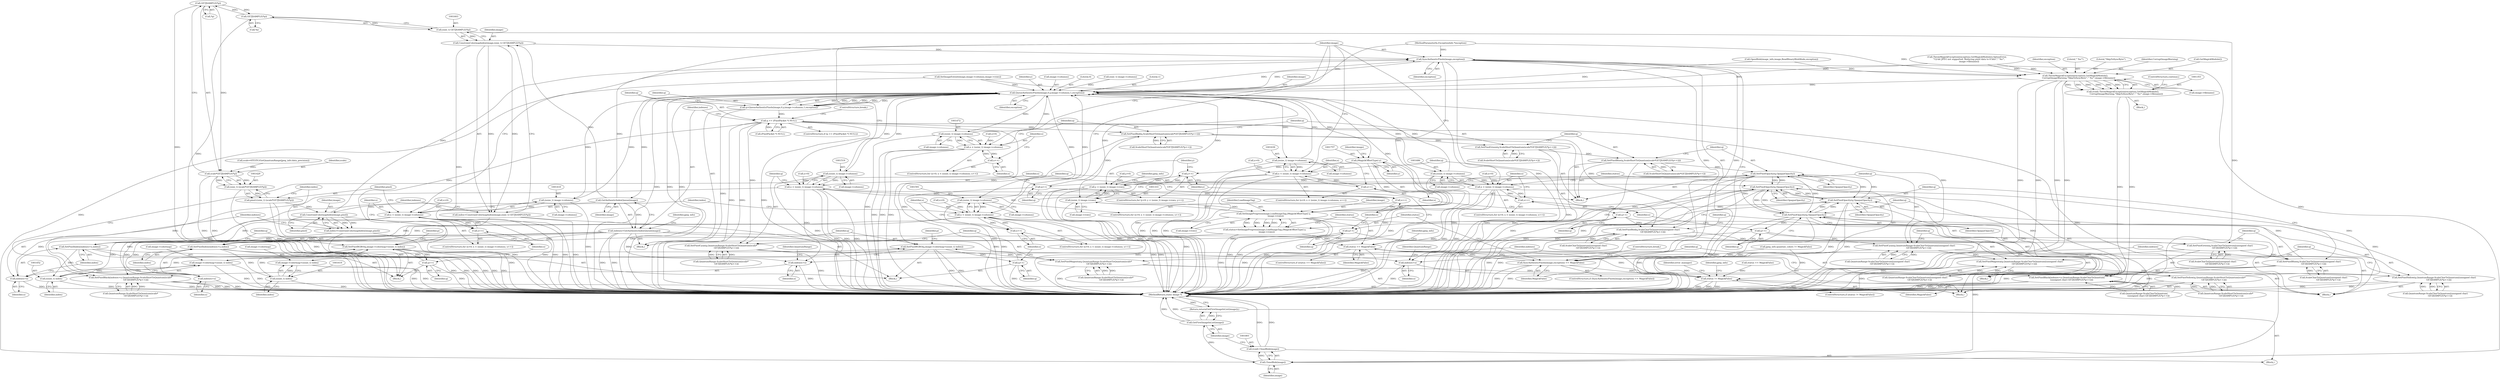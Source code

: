 digraph "0_ImageMagick_f6e9d0d9955e85bdd7540b251cd50d598dacc5e6_29@pointer" {
"1001432" [label="(Call,GETJSAMPLE(*p))"];
"1001604" [label="(Call,GETJSAMPLE(*p))"];
"1001432" [label="(Call,GETJSAMPLE(*p))"];
"1001430" [label="(Call,scale*GETJSAMPLE(*p))"];
"1001428" [label="(Call,(size_t) (scale*GETJSAMPLE(*p)))"];
"1001426" [label="(Call,pixel=(size_t) (scale*GETJSAMPLE(*p)))"];
"1001437" [label="(Call,ConstrainColormapIndex(image,pixel))"];
"1001435" [label="(Call,index=ConstrainColormapIndex(image,pixel))"];
"1001440" [label="(Call,SetPixelIndex(indexes+x,index))"];
"1001451" [label="(Call,(ssize_t) index)"];
"1001445" [label="(Call,SetPixelRGBO(q,image->colormap+(ssize_t) index))"];
"1001456" [label="(Call,q++)"];
"1001447" [label="(Call,image->colormap+(ssize_t) index)"];
"1001746" [label="(Call,SyncAuthenticPixels(image,exception))"];
"1001354" [label="(Call,ThrowMagickException(exception,GetMagickModule(),\n          CorruptImageWarning,\"SkipToSyncByte\",\"`%s'\",image->filename))"];
"1001352" [label="(Call,(void) ThrowMagickException(exception,GetMagickModule(),\n          CorruptImageWarning,\"SkipToSyncByte\",\"`%s'\",image->filename))"];
"1001369" [label="(Call,QueueAuthenticPixels(image,0,y,image->columns,1,exception))"];
"1001367" [label="(Call,q=QueueAuthenticPixels(image,0,y,image->columns,1,exception))"];
"1001379" [label="(Call,q == (PixelPacket *) NULL)"];
"1001479" [label="(Call,SetPixelRed(q,ScaleShortToQuantum(scale*GETJSAMPLE(*p++))))"];
"1001488" [label="(Call,SetPixelGreen(q,ScaleShortToQuantum(scale*GETJSAMPLE(*p++))))"];
"1001497" [label="(Call,SetPixelBlue(q,ScaleShortToQuantum(scale*GETJSAMPLE(*p++))))"];
"1001506" [label="(Call,SetPixelOpacity(q,OpaqueOpacity))"];
"1001509" [label="(Call,q++)"];
"1001572" [label="(Call,SetPixelOpacity(q,OpaqueOpacity))"];
"1001575" [label="(Call,q++)"];
"1001526" [label="(Call,SetPixelCyan(q,QuantumRange-ScaleShortToQuantum(scale*\n                GETJSAMPLE(*p++))))"];
"1001537" [label="(Call,SetPixelMagenta(q,QuantumRange-ScaleShortToQuantum(scale*\n                GETJSAMPLE(*p++))))"];
"1001548" [label="(Call,SetPixelYellow(q,QuantumRange-ScaleShortToQuantum(scale*\n                GETJSAMPLE(*p++))))"];
"1001673" [label="(Call,SetPixelOpacity(q,OpaqueOpacity))"];
"1001676" [label="(Call,q++)"];
"1001646" [label="(Call,SetPixelRed(q,ScaleCharToQuantum((unsigned char)\n              GETJSAMPLE(*p++))))"];
"1001655" [label="(Call,SetPixelGreen(q,ScaleCharToQuantum((unsigned char)\n              GETJSAMPLE(*p++))))"];
"1001664" [label="(Call,SetPixelBlue(q,ScaleCharToQuantum((unsigned char)\n              GETJSAMPLE(*p++))))"];
"1001739" [label="(Call,SetPixelOpacity(q,OpaqueOpacity))"];
"1001742" [label="(Call,q++)"];
"1001693" [label="(Call,SetPixelCyan(q,QuantumRange-ScaleCharToQuantum((unsigned char)\n              GETJSAMPLE(*p++))))"];
"1001704" [label="(Call,SetPixelMagenta(q,QuantumRange-ScaleCharToQuantum((unsigned char)\n              GETJSAMPLE(*p++))))"];
"1001715" [label="(Call,SetPixelYellow(q,QuantumRange-ScaleCharToQuantum((unsigned char)\n              GETJSAMPLE(*p++))))"];
"1001612" [label="(Call,SetPixelRGBO(q,image->colormap+(ssize_t) index))"];
"1001623" [label="(Call,q++)"];
"1001387" [label="(Call,GetAuthenticIndexQueue(image))"];
"1001385" [label="(Call,indexes=GetAuthenticIndexQueue(image))"];
"1001441" [label="(Call,indexes+x)"];
"1001559" [label="(Call,SetPixelBlack(indexes+x,QuantumRange-ScaleShortToQuantum(scale*\n                GETJSAMPLE(*p++))))"];
"1001560" [label="(Call,indexes+x)"];
"1001607" [label="(Call,SetPixelIndex(indexes+x,index))"];
"1001618" [label="(Call,(ssize_t) index)"];
"1001614" [label="(Call,image->colormap+(ssize_t) index)"];
"1001608" [label="(Call,indexes+x)"];
"1001726" [label="(Call,SetPixelBlack(indexes+x,QuantumRange-ScaleCharToQuantum(\n              (unsigned char) GETJSAMPLE(*p++))))"];
"1001727" [label="(Call,indexes+x)"];
"1001600" [label="(Call,ConstrainColormapIndex(image,(size_t) GETJSAMPLE(*p)))"];
"1001598" [label="(Call,index=ConstrainColormapIndex(image,(size_t) GETJSAMPLE(*p)))"];
"1001417" [label="(Call,(ssize_t) image->columns)"];
"1001415" [label="(Call,x < (ssize_t) image->columns)"];
"1001422" [label="(Call,x++)"];
"1001471" [label="(Call,(ssize_t) image->columns)"];
"1001469" [label="(Call,x < (ssize_t) image->columns)"];
"1001476" [label="(Call,x++)"];
"1001518" [label="(Call,(ssize_t) image->columns)"];
"1001516" [label="(Call,x < (ssize_t) image->columns)"];
"1001523" [label="(Call,x++)"];
"1001590" [label="(Call,(ssize_t) image->columns)"];
"1001588" [label="(Call,x < (ssize_t) image->columns)"];
"1001595" [label="(Call,x++)"];
"1001638" [label="(Call,(ssize_t) image->columns)"];
"1001636" [label="(Call,x < (ssize_t) image->columns)"];
"1001643" [label="(Call,x++)"];
"1001685" [label="(Call,(ssize_t) image->columns)"];
"1001683" [label="(Call,x < (ssize_t) image->columns)"];
"1001690" [label="(Call,x++)"];
"1001756" [label="(Call,(MagickOffsetType) y)"];
"1001337" [label="(Call,y++)"];
"1001330" [label="(Call,y < (ssize_t) image->rows)"];
"1001753" [label="(Call,SetImageProgress(image,LoadImageTag,(MagickOffsetType) y,\n      image->rows))"];
"1001332" [label="(Call,(ssize_t) image->rows)"];
"1001751" [label="(Call,status=SetImageProgress(image,LoadImageTag,(MagickOffsetType) y,\n      image->rows))"];
"1001763" [label="(Call,status == MagickFalse)"];
"1001745" [label="(Call,SyncAuthenticPixels(image,exception) == MagickFalse)"];
"1001772" [label="(Call,status != MagickFalse)"];
"1001802" [label="(Call,CloseBlob(image))"];
"1001800" [label="(Call,(void) CloseBlob(image))"];
"1001805" [label="(Call,GetFirstImageInList(image))"];
"1001804" [label="(Return,return(GetFirstImageInList(image));)"];
"1001602" [label="(Call,(size_t) GETJSAMPLE(*p))"];
"1001470" [label="(Identifier,x)"];
"1001755" [label="(Identifier,LoadImageTag)"];
"1001477" [label="(Identifier,x)"];
"1001745" [label="(Call,SyncAuthenticPixels(image,exception) == MagickFalse)"];
"1001600" [label="(Call,ConstrainColormapIndex(image,(size_t) GETJSAMPLE(*p)))"];
"1001441" [label="(Call,indexes+x)"];
"1001774" [label="(Identifier,MagickFalse)"];
"1001677" [label="(Identifier,q)"];
"1001795" [label="(Identifier,jpeg_info)"];
"1001538" [label="(Identifier,q)"];
"1001510" [label="(Identifier,q)"];
"1001562" [label="(Identifier,x)"];
"1001608" [label="(Call,indexes+x)"];
"1001490" [label="(Call,ScaleShortToQuantum(scale*GETJSAMPLE(*p++)))"];
"1001473" [label="(Call,image->columns)"];
"1001520" [label="(Call,image->columns)"];
"1001750" [label="(ControlStructure,break;)"];
"1001656" [label="(Identifier,q)"];
"1001537" [label="(Call,SetPixelMagenta(q,QuantumRange-ScaleShortToQuantum(scale*\n                GETJSAMPLE(*p++))))"];
"1001648" [label="(Call,ScaleCharToQuantum((unsigned char)\n              GETJSAMPLE(*p++)))"];
"1001339" [label="(Block,)"];
"1001675" [label="(Identifier,OpaqueOpacity)"];
"1001666" [label="(Call,ScaleCharToQuantum((unsigned char)\n              GETJSAMPLE(*p++)))"];
"1001655" [label="(Call,SetPixelGreen(q,ScaleCharToQuantum((unsigned char)\n              GETJSAMPLE(*p++))))"];
"1001618" [label="(Call,(ssize_t) index)"];
"1001802" [label="(Call,CloseBlob(image))"];
"1001691" [label="(Identifier,x)"];
"1001763" [label="(Call,status == MagickFalse)"];
"1001692" [label="(Block,)"];
"1001657" [label="(Call,ScaleCharToQuantum((unsigned char)\n              GETJSAMPLE(*p++)))"];
"1001585" [label="(Call,x=0)"];
"1001576" [label="(Identifier,q)"];
"1001479" [label="(Call,SetPixelRed(q,ScaleShortToQuantum(scale*GETJSAMPLE(*p++))))"];
"1001528" [label="(Call,QuantumRange-ScaleShortToQuantum(scale*\n                GETJSAMPLE(*p++)))"];
"1001665" [label="(Identifier,q)"];
"1001560" [label="(Call,indexes+x)"];
"1001643" [label="(Call,x++)"];
"1001476" [label="(Call,x++)"];
"1001611" [label="(Identifier,index)"];
"1001592" [label="(Call,image->columns)"];
"1001561" [label="(Identifier,indexes)"];
"1001640" [label="(Call,image->columns)"];
"1001759" [label="(Call,image->rows)"];
"1001748" [label="(Identifier,exception)"];
"1001762" [label="(ControlStructure,if (status == MagickFalse))"];
"1001804" [label="(Return,return(GetFirstImageInList(image));)"];
"1001548" [label="(Call,SetPixelYellow(q,QuantumRange-ScaleShortToQuantum(scale*\n                GETJSAMPLE(*p++))))"];
"1001572" [label="(Call,SetPixelOpacity(q,OpaqueOpacity))"];
"1001704" [label="(Call,SetPixelMagenta(q,QuantumRange-ScaleCharToQuantum((unsigned char)\n              GETJSAMPLE(*p++))))"];
"1001614" [label="(Call,image->colormap+(ssize_t) index)"];
"1001411" [label="(ControlStructure,for (x=0; x < (ssize_t) image->columns; x++))"];
"1001595" [label="(Call,x++)"];
"1001751" [label="(Call,status=SetImageProgress(image,LoadImageTag,(MagickOffsetType) y,\n      image->rows))"];
"1001355" [label="(Identifier,exception)"];
"1001615" [label="(Call,image->colormap)"];
"1001806" [label="(Identifier,image)"];
"1001363" [label="(ControlStructure,continue;)"];
"1001632" [label="(ControlStructure,for (x=0; x < (ssize_t) image->columns; x++))"];
"1001157" [label="(Call,jpeg_info.quantize_colors != MagickFalse)"];
"1001764" [label="(Identifier,status)"];
"1001385" [label="(Call,indexes=GetAuthenticIndexQueue(image))"];
"1001742" [label="(Call,q++)"];
"1001596" [label="(Identifier,x)"];
"1001623" [label="(Call,q++)"];
"1001744" [label="(ControlStructure,if (SyncAuthenticPixels(image,exception) == MagickFalse))"];
"1001397" [label="(Call,scale=65535U/GetQuantumRange(jpeg_info.data_precision))"];
"1001731" [label="(Identifier,QuantumRange)"];
"1001687" [label="(Call,image->columns)"];
"1001506" [label="(Call,SetPixelOpacity(q,OpaqueOpacity))"];
"1001646" [label="(Call,SetPixelRed(q,ScaleCharToQuantum((unsigned char)\n              GETJSAMPLE(*p++))))"];
"1001433" [label="(Call,*p)"];
"1001384" [label="(ControlStructure,break;)"];
"1001439" [label="(Identifier,pixel)"];
"1001338" [label="(Identifier,y)"];
"1001426" [label="(Call,pixel=(size_t) (scale*GETJSAMPLE(*p)))"];
"1001456" [label="(Call,q++)"];
"1001444" [label="(Identifier,index)"];
"1001525" [label="(Block,)"];
"1001715" [label="(Call,SetPixelYellow(q,QuantumRange-ScaleCharToQuantum((unsigned char)\n              GETJSAMPLE(*p++))))"];
"1001443" [label="(Identifier,x)"];
"1001332" [label="(Call,(ssize_t) image->rows)"];
"1001416" [label="(Identifier,x)"];
"1001747" [label="(Identifier,image)"];
"1001352" [label="(Call,(void) ThrowMagickException(exception,GetMagickModule(),\n          CorruptImageWarning,\"SkipToSyncByte\",\"`%s'\",image->filename))"];
"1001478" [label="(Block,)"];
"1001386" [label="(Identifier,indexes)"];
"1001427" [label="(Identifier,pixel)"];
"1001507" [label="(Identifier,q)"];
"1001359" [label="(Literal,\"`%s'\")"];
"1001739" [label="(Call,SetPixelOpacity(q,OpaqueOpacity))"];
"1001684" [label="(Identifier,x)"];
"1001749" [label="(Identifier,MagickFalse)"];
"1001756" [label="(Call,(MagickOffsetType) y)"];
"1001388" [label="(Identifier,image)"];
"1001331" [label="(Identifier,y)"];
"1001746" [label="(Call,SyncAuthenticPixels(image,exception))"];
"1001377" [label="(Identifier,exception)"];
"1001526" [label="(Call,SetPixelCyan(q,QuantumRange-ScaleShortToQuantum(scale*\n                GETJSAMPLE(*p++))))"];
"1001509" [label="(Call,q++)"];
"1001079" [label="(Call,(size_t) image->columns)"];
"1001440" [label="(Call,SetPixelIndex(indexes+x,index))"];
"1001448" [label="(Call,image->colormap)"];
"1001422" [label="(Call,x++)"];
"1001465" [label="(ControlStructure,for (x=0; x < (ssize_t) image->columns; x++))"];
"1001679" [label="(ControlStructure,for (x=0; x < (ssize_t) image->columns; x++))"];
"1000110" [label="(Block,)"];
"1001489" [label="(Identifier,q)"];
"1001432" [label="(Call,GETJSAMPLE(*p))"];
"1001673" [label="(Call,SetPixelOpacity(q,OpaqueOpacity))"];
"1001435" [label="(Call,index=ConstrainColormapIndex(image,pixel))"];
"1001376" [label="(Literal,1)"];
"1001726" [label="(Call,SetPixelBlack(indexes+x,QuantumRange-ScaleCharToQuantum(\n              (unsigned char) GETJSAMPLE(*p++))))"];
"1001589" [label="(Identifier,x)"];
"1001381" [label="(Call,(PixelPacket *) NULL)"];
"1001539" [label="(Call,QuantumRange-ScaleShortToQuantum(scale*\n                GETJSAMPLE(*p++)))"];
"1001559" [label="(Call,SetPixelBlack(indexes+x,QuantumRange-ScaleShortToQuantum(scale*\n                GETJSAMPLE(*p++))))"];
"1001437" [label="(Call,ConstrainColormapIndex(image,pixel))"];
"1001807" [label="(MethodReturn,static Image *)"];
"1001415" [label="(Call,x < (ssize_t) image->columns)"];
"1001575" [label="(Call,q++)"];
"1001805" [label="(Call,GetFirstImageInList(image))"];
"1001379" [label="(Call,q == (PixelPacket *) NULL)"];
"1001645" [label="(Block,)"];
"1001588" [label="(Call,x < (ssize_t) image->columns)"];
"1001760" [label="(Identifier,image)"];
"1001769" [label="(Identifier,jpeg_info)"];
"1001326" [label="(ControlStructure,for (y=0; y < (ssize_t) image->rows; y++))"];
"1001730" [label="(Call,QuantumRange-ScaleCharToQuantum(\n              (unsigned char) GETJSAMPLE(*p++)))"];
"1001754" [label="(Identifier,image)"];
"1001752" [label="(Identifier,status)"];
"1001412" [label="(Call,x=0)"];
"1001613" [label="(Identifier,q)"];
"1001424" [label="(Block,)"];
"1001727" [label="(Call,indexes+x)"];
"1001512" [label="(ControlStructure,for (x=0; x < (ssize_t) image->columns; x++))"];
"1001442" [label="(Identifier,indexes)"];
"1001453" [label="(Identifier,index)"];
"1001563" [label="(Call,QuantumRange-ScaleShortToQuantum(scale*\n                GETJSAMPLE(*p++)))"];
"1001610" [label="(Identifier,x)"];
"1001380" [label="(Identifier,q)"];
"1001368" [label="(Identifier,q)"];
"1001729" [label="(Identifier,x)"];
"1001428" [label="(Call,(size_t) (scale*GETJSAMPLE(*p)))"];
"1001327" [label="(Call,y=0)"];
"1001690" [label="(Call,x++)"];
"1001330" [label="(Call,y < (ssize_t) image->rows)"];
"1001612" [label="(Call,SetPixelRGBO(q,image->colormap+(ssize_t) index))"];
"1001609" [label="(Identifier,indexes)"];
"1001597" [label="(Block,)"];
"1001636" [label="(Call,x < (ssize_t) image->columns)"];
"1001753" [label="(Call,SetImageProgress(image,LoadImageTag,(MagickOffsetType) y,\n      image->rows))"];
"1001803" [label="(Identifier,image)"];
"1001765" [label="(Identifier,MagickFalse)"];
"1001523" [label="(Call,x++)"];
"1001054" [label="(Call,SetImageExtent(image,image->columns,image->rows))"];
"1001664" [label="(Call,SetPixelBlue(q,ScaleCharToQuantum((unsigned char)\n              GETJSAMPLE(*p++))))"];
"1001466" [label="(Call,x=0)"];
"1001337" [label="(Call,y++)"];
"1001445" [label="(Call,SetPixelRGBO(q,image->colormap+(ssize_t) index))"];
"1001438" [label="(Identifier,image)"];
"1001604" [label="(Call,GETJSAMPLE(*p))"];
"1001370" [label="(Identifier,image)"];
"1001063" [label="(Call,status == MagickFalse)"];
"1001469" [label="(Call,x < (ssize_t) image->columns)"];
"1001758" [label="(Identifier,y)"];
"1001498" [label="(Identifier,q)"];
"1001574" [label="(Identifier,OpaqueOpacity)"];
"1001354" [label="(Call,ThrowMagickException(exception,GetMagickModule(),\n          CorruptImageWarning,\"SkipToSyncByte\",\"`%s'\",image->filename))"];
"1001423" [label="(Identifier,x)"];
"1001480" [label="(Identifier,q)"];
"1001481" [label="(Call,ScaleShortToQuantum(scale*GETJSAMPLE(*p++)))"];
"1001455" [label="(Identifier,p)"];
"1001694" [label="(Identifier,q)"];
"1001499" [label="(Call,ScaleShortToQuantum(scale*GETJSAMPLE(*p++)))"];
"1001607" [label="(Call,SetPixelIndex(indexes+x,index))"];
"1001447" [label="(Call,image->colormap+(ssize_t) index)"];
"1001518" [label="(Call,(ssize_t) image->columns)"];
"1001676" [label="(Call,q++)"];
"1001590" [label="(Call,(ssize_t) image->columns)"];
"1001488" [label="(Call,SetPixelGreen(q,ScaleShortToQuantum(scale*GETJSAMPLE(*p++))))"];
"1001513" [label="(Call,x=0)"];
"1001638" [label="(Call,(ssize_t) image->columns)"];
"1001685" [label="(Call,(ssize_t) image->columns)"];
"1001743" [label="(Identifier,q)"];
"1001419" [label="(Call,image->columns)"];
"1001624" [label="(Identifier,q)"];
"1001436" [label="(Identifier,index)"];
"1001637" [label="(Identifier,x)"];
"1001497" [label="(Call,SetPixelBlue(q,ScaleShortToQuantum(scale*GETJSAMPLE(*p++))))"];
"1001584" [label="(ControlStructure,for (x=0; x < (ssize_t) image->columns; x++))"];
"1001633" [label="(Call,x=0)"];
"1001550" [label="(Call,QuantumRange-ScaleShortToQuantum(scale*\n                GETJSAMPLE(*p++)))"];
"1001705" [label="(Identifier,q)"];
"1001773" [label="(Identifier,status)"];
"1001508" [label="(Identifier,OpaqueOpacity)"];
"1001430" [label="(Call,scale*GETJSAMPLE(*p))"];
"1001451" [label="(Call,(ssize_t) index)"];
"1001527" [label="(Identifier,q)"];
"1001695" [label="(Call,QuantumRange-ScaleCharToQuantum((unsigned char)\n              GETJSAMPLE(*p++)))"];
"1001778" [label="(Identifier,error_manager)"];
"1001674" [label="(Identifier,q)"];
"1001772" [label="(Call,status != MagickFalse)"];
"1001622" [label="(Identifier,p)"];
"1001358" [label="(Literal,\"SkipToSyncByte\")"];
"1001347" [label="(Identifier,jpeg_info)"];
"1000650" [label="(Call,ThrowMagickException(exception,GetMagickModule(),OptionError,\n      \"12-bit JPEG not supported. Reducing pixel data to 8 bits\",\"`%s'\",\n      image->filename))"];
"1001647" [label="(Identifier,q)"];
"1001717" [label="(Call,QuantumRange-ScaleCharToQuantum((unsigned char)\n              GETJSAMPLE(*p++)))"];
"1000109" [label="(MethodParameterIn,ExceptionInfo *exception)"];
"1001706" [label="(Call,QuantumRange-ScaleCharToQuantum((unsigned char)\n              GETJSAMPLE(*p++)))"];
"1001471" [label="(Call,(ssize_t) image->columns)"];
"1000179" [label="(Call,OpenBlob(image_info,image,ReadBinaryBlobMode,exception))"];
"1001372" [label="(Identifier,y)"];
"1001549" [label="(Identifier,q)"];
"1001392" [label="(Identifier,jpeg_info)"];
"1001620" [label="(Identifier,index)"];
"1001360" [label="(Call,image->filename)"];
"1001367" [label="(Call,q=QueueAuthenticPixels(image,0,y,image->columns,1,exception))"];
"1001741" [label="(Identifier,OpaqueOpacity)"];
"1001605" [label="(Call,*p)"];
"1001598" [label="(Call,index=ConstrainColormapIndex(image,(size_t) GETJSAMPLE(*p)))"];
"1001728" [label="(Identifier,indexes)"];
"1001387" [label="(Call,GetAuthenticIndexQueue(image))"];
"1001373" [label="(Call,image->columns)"];
"1001599" [label="(Identifier,index)"];
"1001457" [label="(Identifier,q)"];
"1001357" [label="(Identifier,CorruptImageWarning)"];
"1001356" [label="(Call,GetMagickModule())"];
"1001351" [label="(Block,)"];
"1001417" [label="(Call,(ssize_t) image->columns)"];
"1001334" [label="(Call,image->rows)"];
"1001800" [label="(Call,(void) CloseBlob(image))"];
"1001517" [label="(Identifier,x)"];
"1001644" [label="(Identifier,x)"];
"1001740" [label="(Identifier,q)"];
"1001446" [label="(Identifier,q)"];
"1001573" [label="(Identifier,q)"];
"1001369" [label="(Call,QueueAuthenticPixels(image,0,y,image->columns,1,exception))"];
"1001693" [label="(Call,SetPixelCyan(q,QuantumRange-ScaleCharToQuantum((unsigned char)\n              GETJSAMPLE(*p++))))"];
"1001564" [label="(Identifier,QuantumRange)"];
"1001601" [label="(Identifier,image)"];
"1001683" [label="(Call,x < (ssize_t) image->columns)"];
"1001378" [label="(ControlStructure,if (q == (PixelPacket *) NULL))"];
"1001524" [label="(Identifier,x)"];
"1001516" [label="(Call,x < (ssize_t) image->columns)"];
"1001680" [label="(Call,x=0)"];
"1001716" [label="(Identifier,q)"];
"1001602" [label="(Call,(size_t) GETJSAMPLE(*p))"];
"1001371" [label="(Literal,0)"];
"1001431" [label="(Identifier,scale)"];
"1001771" [label="(ControlStructure,if (status != MagickFalse))"];
"1001432" -> "1001430"  [label="AST: "];
"1001432" -> "1001433"  [label="CFG: "];
"1001433" -> "1001432"  [label="AST: "];
"1001430" -> "1001432"  [label="CFG: "];
"1001432" -> "1001807"  [label="DDG: "];
"1001432" -> "1001430"  [label="DDG: "];
"1001604" -> "1001432"  [label="DDG: "];
"1001432" -> "1001604"  [label="DDG: "];
"1001604" -> "1001602"  [label="AST: "];
"1001604" -> "1001605"  [label="CFG: "];
"1001605" -> "1001604"  [label="AST: "];
"1001602" -> "1001604"  [label="CFG: "];
"1001604" -> "1001807"  [label="DDG: "];
"1001604" -> "1001602"  [label="DDG: "];
"1001430" -> "1001428"  [label="AST: "];
"1001431" -> "1001430"  [label="AST: "];
"1001428" -> "1001430"  [label="CFG: "];
"1001430" -> "1001807"  [label="DDG: "];
"1001430" -> "1001807"  [label="DDG: "];
"1001430" -> "1001428"  [label="DDG: "];
"1001430" -> "1001428"  [label="DDG: "];
"1001397" -> "1001430"  [label="DDG: "];
"1001428" -> "1001426"  [label="AST: "];
"1001429" -> "1001428"  [label="AST: "];
"1001426" -> "1001428"  [label="CFG: "];
"1001428" -> "1001807"  [label="DDG: "];
"1001428" -> "1001426"  [label="DDG: "];
"1001426" -> "1001424"  [label="AST: "];
"1001427" -> "1001426"  [label="AST: "];
"1001436" -> "1001426"  [label="CFG: "];
"1001426" -> "1001807"  [label="DDG: "];
"1001426" -> "1001437"  [label="DDG: "];
"1001437" -> "1001435"  [label="AST: "];
"1001437" -> "1001439"  [label="CFG: "];
"1001438" -> "1001437"  [label="AST: "];
"1001439" -> "1001437"  [label="AST: "];
"1001435" -> "1001437"  [label="CFG: "];
"1001437" -> "1001807"  [label="DDG: "];
"1001437" -> "1001435"  [label="DDG: "];
"1001437" -> "1001435"  [label="DDG: "];
"1001387" -> "1001437"  [label="DDG: "];
"1001437" -> "1001746"  [label="DDG: "];
"1001435" -> "1001424"  [label="AST: "];
"1001436" -> "1001435"  [label="AST: "];
"1001442" -> "1001435"  [label="CFG: "];
"1001435" -> "1001807"  [label="DDG: "];
"1001435" -> "1001440"  [label="DDG: "];
"1001440" -> "1001424"  [label="AST: "];
"1001440" -> "1001444"  [label="CFG: "];
"1001441" -> "1001440"  [label="AST: "];
"1001444" -> "1001440"  [label="AST: "];
"1001446" -> "1001440"  [label="CFG: "];
"1001440" -> "1001807"  [label="DDG: "];
"1001440" -> "1001807"  [label="DDG: "];
"1001385" -> "1001440"  [label="DDG: "];
"1001415" -> "1001440"  [label="DDG: "];
"1001440" -> "1001451"  [label="DDG: "];
"1001451" -> "1001447"  [label="AST: "];
"1001451" -> "1001453"  [label="CFG: "];
"1001452" -> "1001451"  [label="AST: "];
"1001453" -> "1001451"  [label="AST: "];
"1001447" -> "1001451"  [label="CFG: "];
"1001451" -> "1001807"  [label="DDG: "];
"1001451" -> "1001445"  [label="DDG: "];
"1001451" -> "1001447"  [label="DDG: "];
"1001445" -> "1001424"  [label="AST: "];
"1001445" -> "1001447"  [label="CFG: "];
"1001446" -> "1001445"  [label="AST: "];
"1001447" -> "1001445"  [label="AST: "];
"1001455" -> "1001445"  [label="CFG: "];
"1001445" -> "1001807"  [label="DDG: "];
"1001445" -> "1001807"  [label="DDG: "];
"1001379" -> "1001445"  [label="DDG: "];
"1001456" -> "1001445"  [label="DDG: "];
"1001445" -> "1001456"  [label="DDG: "];
"1001456" -> "1001424"  [label="AST: "];
"1001456" -> "1001457"  [label="CFG: "];
"1001457" -> "1001456"  [label="AST: "];
"1001423" -> "1001456"  [label="CFG: "];
"1001456" -> "1001807"  [label="DDG: "];
"1001448" -> "1001447"  [label="AST: "];
"1001447" -> "1001807"  [label="DDG: "];
"1001447" -> "1001807"  [label="DDG: "];
"1001746" -> "1001745"  [label="AST: "];
"1001746" -> "1001748"  [label="CFG: "];
"1001747" -> "1001746"  [label="AST: "];
"1001748" -> "1001746"  [label="AST: "];
"1001749" -> "1001746"  [label="CFG: "];
"1001746" -> "1001807"  [label="DDG: "];
"1001746" -> "1001354"  [label="DDG: "];
"1001746" -> "1001369"  [label="DDG: "];
"1001746" -> "1001745"  [label="DDG: "];
"1001746" -> "1001745"  [label="DDG: "];
"1001387" -> "1001746"  [label="DDG: "];
"1001600" -> "1001746"  [label="DDG: "];
"1001369" -> "1001746"  [label="DDG: "];
"1000109" -> "1001746"  [label="DDG: "];
"1001746" -> "1001753"  [label="DDG: "];
"1001746" -> "1001802"  [label="DDG: "];
"1001354" -> "1001352"  [label="AST: "];
"1001354" -> "1001360"  [label="CFG: "];
"1001355" -> "1001354"  [label="AST: "];
"1001356" -> "1001354"  [label="AST: "];
"1001357" -> "1001354"  [label="AST: "];
"1001358" -> "1001354"  [label="AST: "];
"1001359" -> "1001354"  [label="AST: "];
"1001360" -> "1001354"  [label="AST: "];
"1001352" -> "1001354"  [label="CFG: "];
"1001354" -> "1001807"  [label="DDG: "];
"1001354" -> "1001807"  [label="DDG: "];
"1001354" -> "1001807"  [label="DDG: "];
"1001354" -> "1001807"  [label="DDG: "];
"1001354" -> "1001352"  [label="DDG: "];
"1001354" -> "1001352"  [label="DDG: "];
"1001354" -> "1001352"  [label="DDG: "];
"1001354" -> "1001352"  [label="DDG: "];
"1001354" -> "1001352"  [label="DDG: "];
"1001354" -> "1001352"  [label="DDG: "];
"1000650" -> "1001354"  [label="DDG: "];
"1000650" -> "1001354"  [label="DDG: "];
"1000179" -> "1001354"  [label="DDG: "];
"1000109" -> "1001354"  [label="DDG: "];
"1001354" -> "1001369"  [label="DDG: "];
"1001352" -> "1001351"  [label="AST: "];
"1001353" -> "1001352"  [label="AST: "];
"1001363" -> "1001352"  [label="CFG: "];
"1001352" -> "1001807"  [label="DDG: "];
"1001352" -> "1001807"  [label="DDG: "];
"1001369" -> "1001367"  [label="AST: "];
"1001369" -> "1001377"  [label="CFG: "];
"1001370" -> "1001369"  [label="AST: "];
"1001371" -> "1001369"  [label="AST: "];
"1001372" -> "1001369"  [label="AST: "];
"1001373" -> "1001369"  [label="AST: "];
"1001376" -> "1001369"  [label="AST: "];
"1001377" -> "1001369"  [label="AST: "];
"1001367" -> "1001369"  [label="CFG: "];
"1001369" -> "1001807"  [label="DDG: "];
"1001369" -> "1001807"  [label="DDG: "];
"1001369" -> "1001807"  [label="DDG: "];
"1001369" -> "1001367"  [label="DDG: "];
"1001369" -> "1001367"  [label="DDG: "];
"1001369" -> "1001367"  [label="DDG: "];
"1001369" -> "1001367"  [label="DDG: "];
"1001369" -> "1001367"  [label="DDG: "];
"1001369" -> "1001367"  [label="DDG: "];
"1001054" -> "1001369"  [label="DDG: "];
"1001753" -> "1001369"  [label="DDG: "];
"1001330" -> "1001369"  [label="DDG: "];
"1001518" -> "1001369"  [label="DDG: "];
"1001417" -> "1001369"  [label="DDG: "];
"1001638" -> "1001369"  [label="DDG: "];
"1001471" -> "1001369"  [label="DDG: "];
"1001079" -> "1001369"  [label="DDG: "];
"1001685" -> "1001369"  [label="DDG: "];
"1001590" -> "1001369"  [label="DDG: "];
"1000650" -> "1001369"  [label="DDG: "];
"1000179" -> "1001369"  [label="DDG: "];
"1000109" -> "1001369"  [label="DDG: "];
"1001369" -> "1001387"  [label="DDG: "];
"1001369" -> "1001417"  [label="DDG: "];
"1001369" -> "1001471"  [label="DDG: "];
"1001369" -> "1001518"  [label="DDG: "];
"1001369" -> "1001590"  [label="DDG: "];
"1001369" -> "1001638"  [label="DDG: "];
"1001369" -> "1001685"  [label="DDG: "];
"1001369" -> "1001756"  [label="DDG: "];
"1001369" -> "1001802"  [label="DDG: "];
"1001367" -> "1001339"  [label="AST: "];
"1001368" -> "1001367"  [label="AST: "];
"1001380" -> "1001367"  [label="CFG: "];
"1001367" -> "1001807"  [label="DDG: "];
"1001367" -> "1001379"  [label="DDG: "];
"1001379" -> "1001378"  [label="AST: "];
"1001379" -> "1001381"  [label="CFG: "];
"1001380" -> "1001379"  [label="AST: "];
"1001381" -> "1001379"  [label="AST: "];
"1001384" -> "1001379"  [label="CFG: "];
"1001386" -> "1001379"  [label="CFG: "];
"1001379" -> "1001807"  [label="DDG: "];
"1001379" -> "1001807"  [label="DDG: "];
"1001379" -> "1001807"  [label="DDG: "];
"1001381" -> "1001379"  [label="DDG: "];
"1001379" -> "1001479"  [label="DDG: "];
"1001379" -> "1001526"  [label="DDG: "];
"1001379" -> "1001612"  [label="DDG: "];
"1001379" -> "1001646"  [label="DDG: "];
"1001379" -> "1001693"  [label="DDG: "];
"1001479" -> "1001478"  [label="AST: "];
"1001479" -> "1001481"  [label="CFG: "];
"1001480" -> "1001479"  [label="AST: "];
"1001481" -> "1001479"  [label="AST: "];
"1001489" -> "1001479"  [label="CFG: "];
"1001479" -> "1001807"  [label="DDG: "];
"1001509" -> "1001479"  [label="DDG: "];
"1001481" -> "1001479"  [label="DDG: "];
"1001479" -> "1001488"  [label="DDG: "];
"1001488" -> "1001478"  [label="AST: "];
"1001488" -> "1001490"  [label="CFG: "];
"1001489" -> "1001488"  [label="AST: "];
"1001490" -> "1001488"  [label="AST: "];
"1001498" -> "1001488"  [label="CFG: "];
"1001488" -> "1001807"  [label="DDG: "];
"1001490" -> "1001488"  [label="DDG: "];
"1001488" -> "1001497"  [label="DDG: "];
"1001497" -> "1001478"  [label="AST: "];
"1001497" -> "1001499"  [label="CFG: "];
"1001498" -> "1001497"  [label="AST: "];
"1001499" -> "1001497"  [label="AST: "];
"1001507" -> "1001497"  [label="CFG: "];
"1001497" -> "1001807"  [label="DDG: "];
"1001497" -> "1001807"  [label="DDG: "];
"1001499" -> "1001497"  [label="DDG: "];
"1001497" -> "1001506"  [label="DDG: "];
"1001506" -> "1001478"  [label="AST: "];
"1001506" -> "1001508"  [label="CFG: "];
"1001507" -> "1001506"  [label="AST: "];
"1001508" -> "1001506"  [label="AST: "];
"1001510" -> "1001506"  [label="CFG: "];
"1001506" -> "1001807"  [label="DDG: "];
"1001506" -> "1001807"  [label="DDG: "];
"1001572" -> "1001506"  [label="DDG: "];
"1001739" -> "1001506"  [label="DDG: "];
"1001673" -> "1001506"  [label="DDG: "];
"1001506" -> "1001509"  [label="DDG: "];
"1001506" -> "1001572"  [label="DDG: "];
"1001506" -> "1001673"  [label="DDG: "];
"1001506" -> "1001739"  [label="DDG: "];
"1001509" -> "1001478"  [label="AST: "];
"1001509" -> "1001510"  [label="CFG: "];
"1001510" -> "1001509"  [label="AST: "];
"1001477" -> "1001509"  [label="CFG: "];
"1001509" -> "1001807"  [label="DDG: "];
"1001572" -> "1001525"  [label="AST: "];
"1001572" -> "1001574"  [label="CFG: "];
"1001573" -> "1001572"  [label="AST: "];
"1001574" -> "1001572"  [label="AST: "];
"1001576" -> "1001572"  [label="CFG: "];
"1001572" -> "1001807"  [label="DDG: "];
"1001572" -> "1001807"  [label="DDG: "];
"1001548" -> "1001572"  [label="DDG: "];
"1001739" -> "1001572"  [label="DDG: "];
"1001673" -> "1001572"  [label="DDG: "];
"1001572" -> "1001575"  [label="DDG: "];
"1001572" -> "1001673"  [label="DDG: "];
"1001572" -> "1001739"  [label="DDG: "];
"1001575" -> "1001525"  [label="AST: "];
"1001575" -> "1001576"  [label="CFG: "];
"1001576" -> "1001575"  [label="AST: "];
"1001524" -> "1001575"  [label="CFG: "];
"1001575" -> "1001807"  [label="DDG: "];
"1001575" -> "1001526"  [label="DDG: "];
"1001526" -> "1001525"  [label="AST: "];
"1001526" -> "1001528"  [label="CFG: "];
"1001527" -> "1001526"  [label="AST: "];
"1001528" -> "1001526"  [label="AST: "];
"1001538" -> "1001526"  [label="CFG: "];
"1001526" -> "1001807"  [label="DDG: "];
"1001528" -> "1001526"  [label="DDG: "];
"1001528" -> "1001526"  [label="DDG: "];
"1001526" -> "1001537"  [label="DDG: "];
"1001537" -> "1001525"  [label="AST: "];
"1001537" -> "1001539"  [label="CFG: "];
"1001538" -> "1001537"  [label="AST: "];
"1001539" -> "1001537"  [label="AST: "];
"1001549" -> "1001537"  [label="CFG: "];
"1001537" -> "1001807"  [label="DDG: "];
"1001539" -> "1001537"  [label="DDG: "];
"1001539" -> "1001537"  [label="DDG: "];
"1001537" -> "1001548"  [label="DDG: "];
"1001548" -> "1001525"  [label="AST: "];
"1001548" -> "1001550"  [label="CFG: "];
"1001549" -> "1001548"  [label="AST: "];
"1001550" -> "1001548"  [label="AST: "];
"1001561" -> "1001548"  [label="CFG: "];
"1001548" -> "1001807"  [label="DDG: "];
"1001550" -> "1001548"  [label="DDG: "];
"1001550" -> "1001548"  [label="DDG: "];
"1001673" -> "1001645"  [label="AST: "];
"1001673" -> "1001675"  [label="CFG: "];
"1001674" -> "1001673"  [label="AST: "];
"1001675" -> "1001673"  [label="AST: "];
"1001677" -> "1001673"  [label="CFG: "];
"1001673" -> "1001807"  [label="DDG: "];
"1001673" -> "1001807"  [label="DDG: "];
"1001664" -> "1001673"  [label="DDG: "];
"1001739" -> "1001673"  [label="DDG: "];
"1001673" -> "1001676"  [label="DDG: "];
"1001673" -> "1001739"  [label="DDG: "];
"1001676" -> "1001645"  [label="AST: "];
"1001676" -> "1001677"  [label="CFG: "];
"1001677" -> "1001676"  [label="AST: "];
"1001644" -> "1001676"  [label="CFG: "];
"1001676" -> "1001807"  [label="DDG: "];
"1001676" -> "1001646"  [label="DDG: "];
"1001646" -> "1001645"  [label="AST: "];
"1001646" -> "1001648"  [label="CFG: "];
"1001647" -> "1001646"  [label="AST: "];
"1001648" -> "1001646"  [label="AST: "];
"1001656" -> "1001646"  [label="CFG: "];
"1001646" -> "1001807"  [label="DDG: "];
"1001648" -> "1001646"  [label="DDG: "];
"1001646" -> "1001655"  [label="DDG: "];
"1001655" -> "1001645"  [label="AST: "];
"1001655" -> "1001657"  [label="CFG: "];
"1001656" -> "1001655"  [label="AST: "];
"1001657" -> "1001655"  [label="AST: "];
"1001665" -> "1001655"  [label="CFG: "];
"1001655" -> "1001807"  [label="DDG: "];
"1001657" -> "1001655"  [label="DDG: "];
"1001655" -> "1001664"  [label="DDG: "];
"1001664" -> "1001645"  [label="AST: "];
"1001664" -> "1001666"  [label="CFG: "];
"1001665" -> "1001664"  [label="AST: "];
"1001666" -> "1001664"  [label="AST: "];
"1001674" -> "1001664"  [label="CFG: "];
"1001664" -> "1001807"  [label="DDG: "];
"1001664" -> "1001807"  [label="DDG: "];
"1001666" -> "1001664"  [label="DDG: "];
"1001739" -> "1001692"  [label="AST: "];
"1001739" -> "1001741"  [label="CFG: "];
"1001740" -> "1001739"  [label="AST: "];
"1001741" -> "1001739"  [label="AST: "];
"1001743" -> "1001739"  [label="CFG: "];
"1001739" -> "1001807"  [label="DDG: "];
"1001739" -> "1001807"  [label="DDG: "];
"1001715" -> "1001739"  [label="DDG: "];
"1001739" -> "1001742"  [label="DDG: "];
"1001742" -> "1001692"  [label="AST: "];
"1001742" -> "1001743"  [label="CFG: "];
"1001743" -> "1001742"  [label="AST: "];
"1001691" -> "1001742"  [label="CFG: "];
"1001742" -> "1001807"  [label="DDG: "];
"1001742" -> "1001693"  [label="DDG: "];
"1001693" -> "1001692"  [label="AST: "];
"1001693" -> "1001695"  [label="CFG: "];
"1001694" -> "1001693"  [label="AST: "];
"1001695" -> "1001693"  [label="AST: "];
"1001705" -> "1001693"  [label="CFG: "];
"1001693" -> "1001807"  [label="DDG: "];
"1001695" -> "1001693"  [label="DDG: "];
"1001695" -> "1001693"  [label="DDG: "];
"1001693" -> "1001704"  [label="DDG: "];
"1001704" -> "1001692"  [label="AST: "];
"1001704" -> "1001706"  [label="CFG: "];
"1001705" -> "1001704"  [label="AST: "];
"1001706" -> "1001704"  [label="AST: "];
"1001716" -> "1001704"  [label="CFG: "];
"1001704" -> "1001807"  [label="DDG: "];
"1001706" -> "1001704"  [label="DDG: "];
"1001706" -> "1001704"  [label="DDG: "];
"1001704" -> "1001715"  [label="DDG: "];
"1001715" -> "1001692"  [label="AST: "];
"1001715" -> "1001717"  [label="CFG: "];
"1001716" -> "1001715"  [label="AST: "];
"1001717" -> "1001715"  [label="AST: "];
"1001728" -> "1001715"  [label="CFG: "];
"1001715" -> "1001807"  [label="DDG: "];
"1001715" -> "1001807"  [label="DDG: "];
"1001717" -> "1001715"  [label="DDG: "];
"1001717" -> "1001715"  [label="DDG: "];
"1001612" -> "1001597"  [label="AST: "];
"1001612" -> "1001614"  [label="CFG: "];
"1001613" -> "1001612"  [label="AST: "];
"1001614" -> "1001612"  [label="AST: "];
"1001622" -> "1001612"  [label="CFG: "];
"1001612" -> "1001807"  [label="DDG: "];
"1001612" -> "1001807"  [label="DDG: "];
"1001623" -> "1001612"  [label="DDG: "];
"1001618" -> "1001612"  [label="DDG: "];
"1001612" -> "1001623"  [label="DDG: "];
"1001623" -> "1001597"  [label="AST: "];
"1001623" -> "1001624"  [label="CFG: "];
"1001624" -> "1001623"  [label="AST: "];
"1001596" -> "1001623"  [label="CFG: "];
"1001623" -> "1001807"  [label="DDG: "];
"1001387" -> "1001385"  [label="AST: "];
"1001387" -> "1001388"  [label="CFG: "];
"1001388" -> "1001387"  [label="AST: "];
"1001385" -> "1001387"  [label="CFG: "];
"1001387" -> "1001385"  [label="DDG: "];
"1001387" -> "1001600"  [label="DDG: "];
"1001385" -> "1001339"  [label="AST: "];
"1001386" -> "1001385"  [label="AST: "];
"1001392" -> "1001385"  [label="CFG: "];
"1001385" -> "1001807"  [label="DDG: "];
"1001385" -> "1001807"  [label="DDG: "];
"1001385" -> "1001441"  [label="DDG: "];
"1001385" -> "1001559"  [label="DDG: "];
"1001385" -> "1001560"  [label="DDG: "];
"1001385" -> "1001607"  [label="DDG: "];
"1001385" -> "1001608"  [label="DDG: "];
"1001385" -> "1001726"  [label="DDG: "];
"1001385" -> "1001727"  [label="DDG: "];
"1001441" -> "1001443"  [label="CFG: "];
"1001442" -> "1001441"  [label="AST: "];
"1001443" -> "1001441"  [label="AST: "];
"1001444" -> "1001441"  [label="CFG: "];
"1001441" -> "1001807"  [label="DDG: "];
"1001415" -> "1001441"  [label="DDG: "];
"1001559" -> "1001525"  [label="AST: "];
"1001559" -> "1001563"  [label="CFG: "];
"1001560" -> "1001559"  [label="AST: "];
"1001563" -> "1001559"  [label="AST: "];
"1001573" -> "1001559"  [label="CFG: "];
"1001559" -> "1001807"  [label="DDG: "];
"1001559" -> "1001807"  [label="DDG: "];
"1001559" -> "1001807"  [label="DDG: "];
"1001516" -> "1001559"  [label="DDG: "];
"1001563" -> "1001559"  [label="DDG: "];
"1001563" -> "1001559"  [label="DDG: "];
"1001560" -> "1001562"  [label="CFG: "];
"1001561" -> "1001560"  [label="AST: "];
"1001562" -> "1001560"  [label="AST: "];
"1001564" -> "1001560"  [label="CFG: "];
"1001560" -> "1001807"  [label="DDG: "];
"1001516" -> "1001560"  [label="DDG: "];
"1001607" -> "1001597"  [label="AST: "];
"1001607" -> "1001611"  [label="CFG: "];
"1001608" -> "1001607"  [label="AST: "];
"1001611" -> "1001607"  [label="AST: "];
"1001613" -> "1001607"  [label="CFG: "];
"1001607" -> "1001807"  [label="DDG: "];
"1001607" -> "1001807"  [label="DDG: "];
"1001588" -> "1001607"  [label="DDG: "];
"1001598" -> "1001607"  [label="DDG: "];
"1001607" -> "1001618"  [label="DDG: "];
"1001618" -> "1001614"  [label="AST: "];
"1001618" -> "1001620"  [label="CFG: "];
"1001619" -> "1001618"  [label="AST: "];
"1001620" -> "1001618"  [label="AST: "];
"1001614" -> "1001618"  [label="CFG: "];
"1001618" -> "1001807"  [label="DDG: "];
"1001618" -> "1001614"  [label="DDG: "];
"1001615" -> "1001614"  [label="AST: "];
"1001614" -> "1001807"  [label="DDG: "];
"1001614" -> "1001807"  [label="DDG: "];
"1001608" -> "1001610"  [label="CFG: "];
"1001609" -> "1001608"  [label="AST: "];
"1001610" -> "1001608"  [label="AST: "];
"1001611" -> "1001608"  [label="CFG: "];
"1001608" -> "1001807"  [label="DDG: "];
"1001588" -> "1001608"  [label="DDG: "];
"1001726" -> "1001692"  [label="AST: "];
"1001726" -> "1001730"  [label="CFG: "];
"1001727" -> "1001726"  [label="AST: "];
"1001730" -> "1001726"  [label="AST: "];
"1001740" -> "1001726"  [label="CFG: "];
"1001726" -> "1001807"  [label="DDG: "];
"1001726" -> "1001807"  [label="DDG: "];
"1001726" -> "1001807"  [label="DDG: "];
"1001683" -> "1001726"  [label="DDG: "];
"1001730" -> "1001726"  [label="DDG: "];
"1001730" -> "1001726"  [label="DDG: "];
"1001727" -> "1001729"  [label="CFG: "];
"1001728" -> "1001727"  [label="AST: "];
"1001729" -> "1001727"  [label="AST: "];
"1001731" -> "1001727"  [label="CFG: "];
"1001727" -> "1001807"  [label="DDG: "];
"1001683" -> "1001727"  [label="DDG: "];
"1001600" -> "1001598"  [label="AST: "];
"1001600" -> "1001602"  [label="CFG: "];
"1001601" -> "1001600"  [label="AST: "];
"1001602" -> "1001600"  [label="AST: "];
"1001598" -> "1001600"  [label="CFG: "];
"1001600" -> "1001807"  [label="DDG: "];
"1001600" -> "1001598"  [label="DDG: "];
"1001600" -> "1001598"  [label="DDG: "];
"1001602" -> "1001600"  [label="DDG: "];
"1001598" -> "1001597"  [label="AST: "];
"1001599" -> "1001598"  [label="AST: "];
"1001609" -> "1001598"  [label="CFG: "];
"1001598" -> "1001807"  [label="DDG: "];
"1001417" -> "1001415"  [label="AST: "];
"1001417" -> "1001419"  [label="CFG: "];
"1001418" -> "1001417"  [label="AST: "];
"1001419" -> "1001417"  [label="AST: "];
"1001415" -> "1001417"  [label="CFG: "];
"1001417" -> "1001807"  [label="DDG: "];
"1001417" -> "1001415"  [label="DDG: "];
"1001415" -> "1001411"  [label="AST: "];
"1001416" -> "1001415"  [label="AST: "];
"1001427" -> "1001415"  [label="CFG: "];
"1001747" -> "1001415"  [label="CFG: "];
"1001415" -> "1001807"  [label="DDG: "];
"1001415" -> "1001807"  [label="DDG: "];
"1001415" -> "1001807"  [label="DDG: "];
"1001422" -> "1001415"  [label="DDG: "];
"1001412" -> "1001415"  [label="DDG: "];
"1001415" -> "1001422"  [label="DDG: "];
"1001422" -> "1001411"  [label="AST: "];
"1001422" -> "1001423"  [label="CFG: "];
"1001423" -> "1001422"  [label="AST: "];
"1001416" -> "1001422"  [label="CFG: "];
"1001471" -> "1001469"  [label="AST: "];
"1001471" -> "1001473"  [label="CFG: "];
"1001472" -> "1001471"  [label="AST: "];
"1001473" -> "1001471"  [label="AST: "];
"1001469" -> "1001471"  [label="CFG: "];
"1001471" -> "1001807"  [label="DDG: "];
"1001471" -> "1001469"  [label="DDG: "];
"1001469" -> "1001465"  [label="AST: "];
"1001470" -> "1001469"  [label="AST: "];
"1001480" -> "1001469"  [label="CFG: "];
"1001747" -> "1001469"  [label="CFG: "];
"1001469" -> "1001807"  [label="DDG: "];
"1001469" -> "1001807"  [label="DDG: "];
"1001469" -> "1001807"  [label="DDG: "];
"1001476" -> "1001469"  [label="DDG: "];
"1001466" -> "1001469"  [label="DDG: "];
"1001469" -> "1001476"  [label="DDG: "];
"1001476" -> "1001465"  [label="AST: "];
"1001476" -> "1001477"  [label="CFG: "];
"1001477" -> "1001476"  [label="AST: "];
"1001470" -> "1001476"  [label="CFG: "];
"1001518" -> "1001516"  [label="AST: "];
"1001518" -> "1001520"  [label="CFG: "];
"1001519" -> "1001518"  [label="AST: "];
"1001520" -> "1001518"  [label="AST: "];
"1001516" -> "1001518"  [label="CFG: "];
"1001518" -> "1001807"  [label="DDG: "];
"1001518" -> "1001516"  [label="DDG: "];
"1001516" -> "1001512"  [label="AST: "];
"1001517" -> "1001516"  [label="AST: "];
"1001527" -> "1001516"  [label="CFG: "];
"1001747" -> "1001516"  [label="CFG: "];
"1001516" -> "1001807"  [label="DDG: "];
"1001516" -> "1001807"  [label="DDG: "];
"1001516" -> "1001807"  [label="DDG: "];
"1001513" -> "1001516"  [label="DDG: "];
"1001523" -> "1001516"  [label="DDG: "];
"1001516" -> "1001523"  [label="DDG: "];
"1001523" -> "1001512"  [label="AST: "];
"1001523" -> "1001524"  [label="CFG: "];
"1001524" -> "1001523"  [label="AST: "];
"1001517" -> "1001523"  [label="CFG: "];
"1001590" -> "1001588"  [label="AST: "];
"1001590" -> "1001592"  [label="CFG: "];
"1001591" -> "1001590"  [label="AST: "];
"1001592" -> "1001590"  [label="AST: "];
"1001588" -> "1001590"  [label="CFG: "];
"1001590" -> "1001807"  [label="DDG: "];
"1001590" -> "1001588"  [label="DDG: "];
"1001588" -> "1001584"  [label="AST: "];
"1001589" -> "1001588"  [label="AST: "];
"1001599" -> "1001588"  [label="CFG: "];
"1001747" -> "1001588"  [label="CFG: "];
"1001588" -> "1001807"  [label="DDG: "];
"1001588" -> "1001807"  [label="DDG: "];
"1001588" -> "1001807"  [label="DDG: "];
"1001595" -> "1001588"  [label="DDG: "];
"1001585" -> "1001588"  [label="DDG: "];
"1001588" -> "1001595"  [label="DDG: "];
"1001595" -> "1001584"  [label="AST: "];
"1001595" -> "1001596"  [label="CFG: "];
"1001596" -> "1001595"  [label="AST: "];
"1001589" -> "1001595"  [label="CFG: "];
"1001638" -> "1001636"  [label="AST: "];
"1001638" -> "1001640"  [label="CFG: "];
"1001639" -> "1001638"  [label="AST: "];
"1001640" -> "1001638"  [label="AST: "];
"1001636" -> "1001638"  [label="CFG: "];
"1001638" -> "1001807"  [label="DDG: "];
"1001638" -> "1001636"  [label="DDG: "];
"1001636" -> "1001632"  [label="AST: "];
"1001637" -> "1001636"  [label="AST: "];
"1001647" -> "1001636"  [label="CFG: "];
"1001747" -> "1001636"  [label="CFG: "];
"1001636" -> "1001807"  [label="DDG: "];
"1001636" -> "1001807"  [label="DDG: "];
"1001636" -> "1001807"  [label="DDG: "];
"1001633" -> "1001636"  [label="DDG: "];
"1001643" -> "1001636"  [label="DDG: "];
"1001636" -> "1001643"  [label="DDG: "];
"1001643" -> "1001632"  [label="AST: "];
"1001643" -> "1001644"  [label="CFG: "];
"1001644" -> "1001643"  [label="AST: "];
"1001637" -> "1001643"  [label="CFG: "];
"1001685" -> "1001683"  [label="AST: "];
"1001685" -> "1001687"  [label="CFG: "];
"1001686" -> "1001685"  [label="AST: "];
"1001687" -> "1001685"  [label="AST: "];
"1001683" -> "1001685"  [label="CFG: "];
"1001685" -> "1001807"  [label="DDG: "];
"1001685" -> "1001683"  [label="DDG: "];
"1001683" -> "1001679"  [label="AST: "];
"1001684" -> "1001683"  [label="AST: "];
"1001694" -> "1001683"  [label="CFG: "];
"1001747" -> "1001683"  [label="CFG: "];
"1001683" -> "1001807"  [label="DDG: "];
"1001683" -> "1001807"  [label="DDG: "];
"1001683" -> "1001807"  [label="DDG: "];
"1001690" -> "1001683"  [label="DDG: "];
"1001680" -> "1001683"  [label="DDG: "];
"1001683" -> "1001690"  [label="DDG: "];
"1001690" -> "1001679"  [label="AST: "];
"1001690" -> "1001691"  [label="CFG: "];
"1001691" -> "1001690"  [label="AST: "];
"1001684" -> "1001690"  [label="CFG: "];
"1001756" -> "1001753"  [label="AST: "];
"1001756" -> "1001758"  [label="CFG: "];
"1001757" -> "1001756"  [label="AST: "];
"1001758" -> "1001756"  [label="AST: "];
"1001760" -> "1001756"  [label="CFG: "];
"1001756" -> "1001807"  [label="DDG: "];
"1001756" -> "1001337"  [label="DDG: "];
"1001756" -> "1001753"  [label="DDG: "];
"1001337" -> "1001326"  [label="AST: "];
"1001337" -> "1001338"  [label="CFG: "];
"1001338" -> "1001337"  [label="AST: "];
"1001331" -> "1001337"  [label="CFG: "];
"1001337" -> "1001330"  [label="DDG: "];
"1001330" -> "1001337"  [label="DDG: "];
"1001330" -> "1001326"  [label="AST: "];
"1001330" -> "1001332"  [label="CFG: "];
"1001331" -> "1001330"  [label="AST: "];
"1001332" -> "1001330"  [label="AST: "];
"1001347" -> "1001330"  [label="CFG: "];
"1001773" -> "1001330"  [label="CFG: "];
"1001330" -> "1001807"  [label="DDG: "];
"1001330" -> "1001807"  [label="DDG: "];
"1001330" -> "1001807"  [label="DDG: "];
"1001327" -> "1001330"  [label="DDG: "];
"1001332" -> "1001330"  [label="DDG: "];
"1001753" -> "1001751"  [label="AST: "];
"1001753" -> "1001759"  [label="CFG: "];
"1001754" -> "1001753"  [label="AST: "];
"1001755" -> "1001753"  [label="AST: "];
"1001759" -> "1001753"  [label="AST: "];
"1001751" -> "1001753"  [label="CFG: "];
"1001753" -> "1001807"  [label="DDG: "];
"1001753" -> "1001807"  [label="DDG: "];
"1001753" -> "1001807"  [label="DDG: "];
"1001753" -> "1001332"  [label="DDG: "];
"1001753" -> "1001751"  [label="DDG: "];
"1001753" -> "1001751"  [label="DDG: "];
"1001753" -> "1001751"  [label="DDG: "];
"1001753" -> "1001751"  [label="DDG: "];
"1001332" -> "1001753"  [label="DDG: "];
"1001753" -> "1001802"  [label="DDG: "];
"1001332" -> "1001334"  [label="CFG: "];
"1001333" -> "1001332"  [label="AST: "];
"1001334" -> "1001332"  [label="AST: "];
"1001332" -> "1001807"  [label="DDG: "];
"1001054" -> "1001332"  [label="DDG: "];
"1001751" -> "1001339"  [label="AST: "];
"1001752" -> "1001751"  [label="AST: "];
"1001764" -> "1001751"  [label="CFG: "];
"1001751" -> "1001807"  [label="DDG: "];
"1001751" -> "1001763"  [label="DDG: "];
"1001763" -> "1001762"  [label="AST: "];
"1001763" -> "1001765"  [label="CFG: "];
"1001764" -> "1001763"  [label="AST: "];
"1001765" -> "1001763"  [label="AST: "];
"1001769" -> "1001763"  [label="CFG: "];
"1001338" -> "1001763"  [label="CFG: "];
"1001763" -> "1001807"  [label="DDG: "];
"1001763" -> "1001745"  [label="DDG: "];
"1001745" -> "1001763"  [label="DDG: "];
"1001763" -> "1001772"  [label="DDG: "];
"1001763" -> "1001772"  [label="DDG: "];
"1001745" -> "1001744"  [label="AST: "];
"1001745" -> "1001749"  [label="CFG: "];
"1001749" -> "1001745"  [label="AST: "];
"1001750" -> "1001745"  [label="CFG: "];
"1001752" -> "1001745"  [label="CFG: "];
"1001745" -> "1001807"  [label="DDG: "];
"1001745" -> "1001807"  [label="DDG: "];
"1001157" -> "1001745"  [label="DDG: "];
"1001745" -> "1001772"  [label="DDG: "];
"1001772" -> "1001771"  [label="AST: "];
"1001772" -> "1001774"  [label="CFG: "];
"1001773" -> "1001772"  [label="AST: "];
"1001774" -> "1001772"  [label="AST: "];
"1001778" -> "1001772"  [label="CFG: "];
"1001795" -> "1001772"  [label="CFG: "];
"1001772" -> "1001807"  [label="DDG: "];
"1001772" -> "1001807"  [label="DDG: "];
"1001772" -> "1001807"  [label="DDG: "];
"1001063" -> "1001772"  [label="DDG: "];
"1001157" -> "1001772"  [label="DDG: "];
"1001802" -> "1001800"  [label="AST: "];
"1001802" -> "1001803"  [label="CFG: "];
"1001803" -> "1001802"  [label="AST: "];
"1001800" -> "1001802"  [label="CFG: "];
"1001802" -> "1001800"  [label="DDG: "];
"1001054" -> "1001802"  [label="DDG: "];
"1001802" -> "1001805"  [label="DDG: "];
"1001800" -> "1000110"  [label="AST: "];
"1001801" -> "1001800"  [label="AST: "];
"1001806" -> "1001800"  [label="CFG: "];
"1001800" -> "1001807"  [label="DDG: "];
"1001800" -> "1001807"  [label="DDG: "];
"1001805" -> "1001804"  [label="AST: "];
"1001805" -> "1001806"  [label="CFG: "];
"1001806" -> "1001805"  [label="AST: "];
"1001804" -> "1001805"  [label="CFG: "];
"1001805" -> "1001807"  [label="DDG: "];
"1001805" -> "1001807"  [label="DDG: "];
"1001805" -> "1001804"  [label="DDG: "];
"1001804" -> "1000110"  [label="AST: "];
"1001807" -> "1001804"  [label="CFG: "];
"1001804" -> "1001807"  [label="DDG: "];
"1001603" -> "1001602"  [label="AST: "];
"1001602" -> "1001807"  [label="DDG: "];
}
